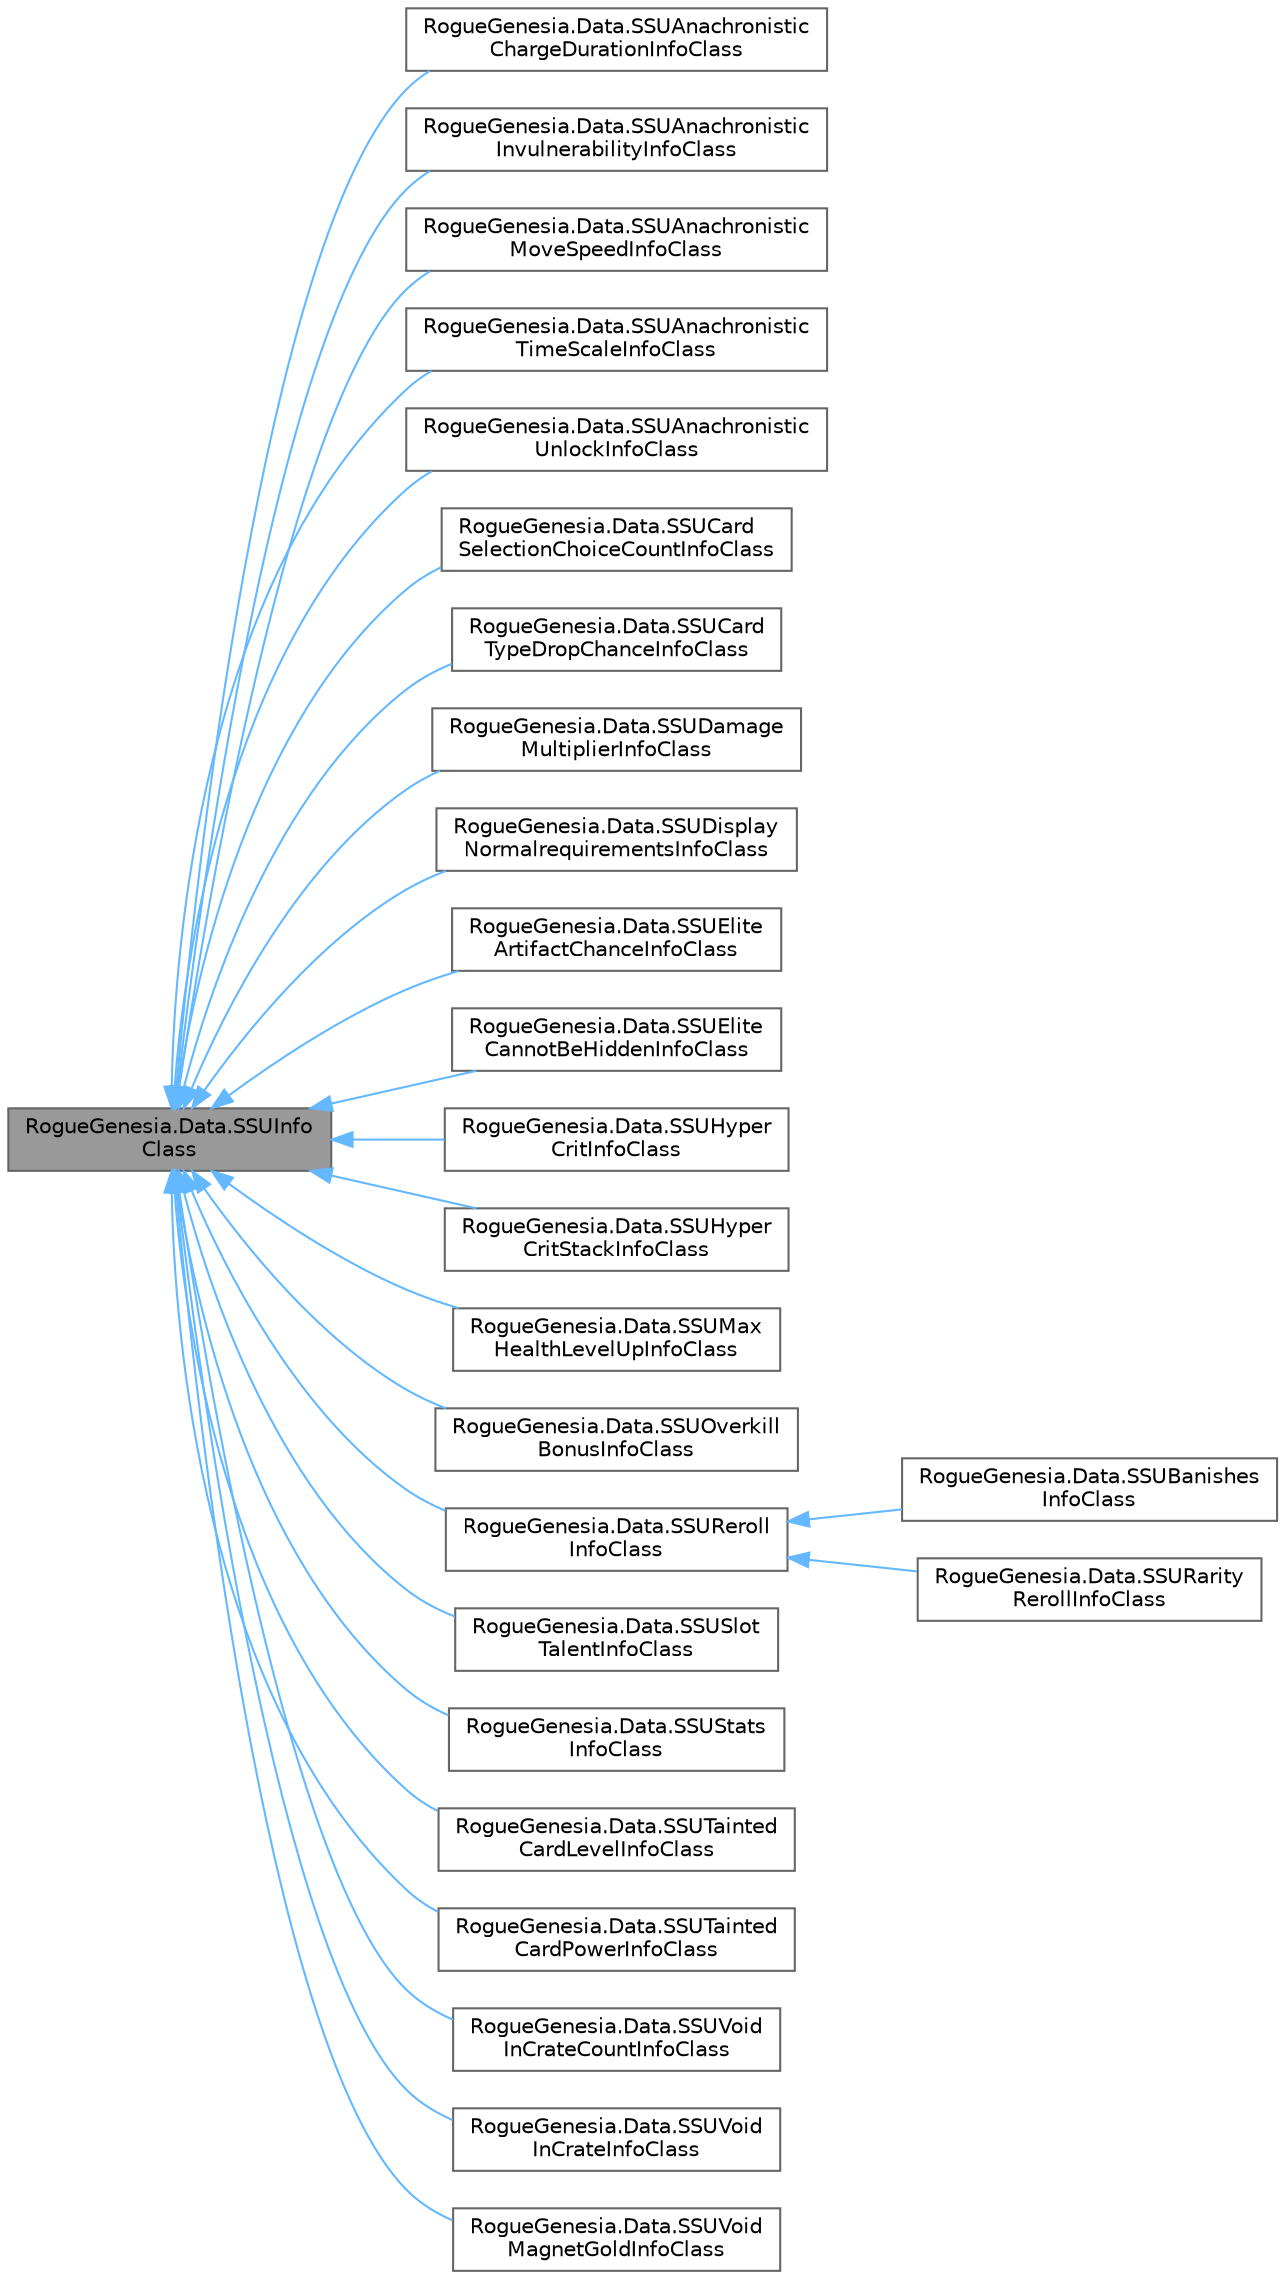 digraph "RogueGenesia.Data.SSUInfoClass"
{
 // LATEX_PDF_SIZE
  bgcolor="transparent";
  edge [fontname=Helvetica,fontsize=10,labelfontname=Helvetica,labelfontsize=10];
  node [fontname=Helvetica,fontsize=10,shape=box,height=0.2,width=0.4];
  rankdir="LR";
  Node1 [label="RogueGenesia.Data.SSUInfo\lClass",height=0.2,width=0.4,color="gray40", fillcolor="grey60", style="filled", fontcolor="black",tooltip=" "];
  Node1 -> Node2 [dir="back",color="steelblue1",style="solid"];
  Node2 [label="RogueGenesia.Data.SSUAnachronistic\lChargeDurationInfoClass",height=0.2,width=0.4,color="gray40", fillcolor="white", style="filled",URL="$class_rogue_genesia_1_1_data_1_1_s_s_u_anachronistic_charge_duration_info_class.html",tooltip=" "];
  Node1 -> Node3 [dir="back",color="steelblue1",style="solid"];
  Node3 [label="RogueGenesia.Data.SSUAnachronistic\lInvulnerabilityInfoClass",height=0.2,width=0.4,color="gray40", fillcolor="white", style="filled",URL="$class_rogue_genesia_1_1_data_1_1_s_s_u_anachronistic_invulnerability_info_class.html",tooltip=" "];
  Node1 -> Node4 [dir="back",color="steelblue1",style="solid"];
  Node4 [label="RogueGenesia.Data.SSUAnachronistic\lMoveSpeedInfoClass",height=0.2,width=0.4,color="gray40", fillcolor="white", style="filled",URL="$class_rogue_genesia_1_1_data_1_1_s_s_u_anachronistic_move_speed_info_class.html",tooltip=" "];
  Node1 -> Node5 [dir="back",color="steelblue1",style="solid"];
  Node5 [label="RogueGenesia.Data.SSUAnachronistic\lTimeScaleInfoClass",height=0.2,width=0.4,color="gray40", fillcolor="white", style="filled",URL="$class_rogue_genesia_1_1_data_1_1_s_s_u_anachronistic_time_scale_info_class.html",tooltip=" "];
  Node1 -> Node6 [dir="back",color="steelblue1",style="solid"];
  Node6 [label="RogueGenesia.Data.SSUAnachronistic\lUnlockInfoClass",height=0.2,width=0.4,color="gray40", fillcolor="white", style="filled",URL="$class_rogue_genesia_1_1_data_1_1_s_s_u_anachronistic_unlock_info_class.html",tooltip=" "];
  Node1 -> Node7 [dir="back",color="steelblue1",style="solid"];
  Node7 [label="RogueGenesia.Data.SSUCard\lSelectionChoiceCountInfoClass",height=0.2,width=0.4,color="gray40", fillcolor="white", style="filled",URL="$class_rogue_genesia_1_1_data_1_1_s_s_u_card_selection_choice_count_info_class.html",tooltip=" "];
  Node1 -> Node8 [dir="back",color="steelblue1",style="solid"];
  Node8 [label="RogueGenesia.Data.SSUCard\lTypeDropChanceInfoClass",height=0.2,width=0.4,color="gray40", fillcolor="white", style="filled",URL="$class_rogue_genesia_1_1_data_1_1_s_s_u_card_type_drop_chance_info_class.html",tooltip=" "];
  Node1 -> Node9 [dir="back",color="steelblue1",style="solid"];
  Node9 [label="RogueGenesia.Data.SSUDamage\lMultiplierInfoClass",height=0.2,width=0.4,color="gray40", fillcolor="white", style="filled",URL="$class_rogue_genesia_1_1_data_1_1_s_s_u_damage_multiplier_info_class.html",tooltip=" "];
  Node1 -> Node10 [dir="back",color="steelblue1",style="solid"];
  Node10 [label="RogueGenesia.Data.SSUDisplay\lNormalrequirementsInfoClass",height=0.2,width=0.4,color="gray40", fillcolor="white", style="filled",URL="$class_rogue_genesia_1_1_data_1_1_s_s_u_display_normalrequirements_info_class.html",tooltip=" "];
  Node1 -> Node11 [dir="back",color="steelblue1",style="solid"];
  Node11 [label="RogueGenesia.Data.SSUElite\lArtifactChanceInfoClass",height=0.2,width=0.4,color="gray40", fillcolor="white", style="filled",URL="$class_rogue_genesia_1_1_data_1_1_s_s_u_elite_artifact_chance_info_class.html",tooltip=" "];
  Node1 -> Node12 [dir="back",color="steelblue1",style="solid"];
  Node12 [label="RogueGenesia.Data.SSUElite\lCannotBeHiddenInfoClass",height=0.2,width=0.4,color="gray40", fillcolor="white", style="filled",URL="$class_rogue_genesia_1_1_data_1_1_s_s_u_elite_cannot_be_hidden_info_class.html",tooltip=" "];
  Node1 -> Node13 [dir="back",color="steelblue1",style="solid"];
  Node13 [label="RogueGenesia.Data.SSUHyper\lCritInfoClass",height=0.2,width=0.4,color="gray40", fillcolor="white", style="filled",URL="$class_rogue_genesia_1_1_data_1_1_s_s_u_hyper_crit_info_class.html",tooltip=" "];
  Node1 -> Node14 [dir="back",color="steelblue1",style="solid"];
  Node14 [label="RogueGenesia.Data.SSUHyper\lCritStackInfoClass",height=0.2,width=0.4,color="gray40", fillcolor="white", style="filled",URL="$class_rogue_genesia_1_1_data_1_1_s_s_u_hyper_crit_stack_info_class.html",tooltip=" "];
  Node1 -> Node15 [dir="back",color="steelblue1",style="solid"];
  Node15 [label="RogueGenesia.Data.SSUMax\lHealthLevelUpInfoClass",height=0.2,width=0.4,color="gray40", fillcolor="white", style="filled",URL="$class_rogue_genesia_1_1_data_1_1_s_s_u_max_health_level_up_info_class.html",tooltip=" "];
  Node1 -> Node16 [dir="back",color="steelblue1",style="solid"];
  Node16 [label="RogueGenesia.Data.SSUOverkill\lBonusInfoClass",height=0.2,width=0.4,color="gray40", fillcolor="white", style="filled",URL="$class_rogue_genesia_1_1_data_1_1_s_s_u_overkill_bonus_info_class.html",tooltip=" "];
  Node1 -> Node17 [dir="back",color="steelblue1",style="solid"];
  Node17 [label="RogueGenesia.Data.SSUReroll\lInfoClass",height=0.2,width=0.4,color="gray40", fillcolor="white", style="filled",URL="$class_rogue_genesia_1_1_data_1_1_s_s_u_reroll_info_class.html",tooltip=" "];
  Node17 -> Node18 [dir="back",color="steelblue1",style="solid"];
  Node18 [label="RogueGenesia.Data.SSUBanishes\lInfoClass",height=0.2,width=0.4,color="gray40", fillcolor="white", style="filled",URL="$class_rogue_genesia_1_1_data_1_1_s_s_u_banishes_info_class.html",tooltip=" "];
  Node17 -> Node19 [dir="back",color="steelblue1",style="solid"];
  Node19 [label="RogueGenesia.Data.SSURarity\lRerollInfoClass",height=0.2,width=0.4,color="gray40", fillcolor="white", style="filled",URL="$class_rogue_genesia_1_1_data_1_1_s_s_u_rarity_reroll_info_class.html",tooltip=" "];
  Node1 -> Node20 [dir="back",color="steelblue1",style="solid"];
  Node20 [label="RogueGenesia.Data.SSUSlot\lTalentInfoClass",height=0.2,width=0.4,color="gray40", fillcolor="white", style="filled",URL="$class_rogue_genesia_1_1_data_1_1_s_s_u_slot_talent_info_class.html",tooltip=" "];
  Node1 -> Node21 [dir="back",color="steelblue1",style="solid"];
  Node21 [label="RogueGenesia.Data.SSUStats\lInfoClass",height=0.2,width=0.4,color="gray40", fillcolor="white", style="filled",URL="$class_rogue_genesia_1_1_data_1_1_s_s_u_stats_info_class.html",tooltip=" "];
  Node1 -> Node22 [dir="back",color="steelblue1",style="solid"];
  Node22 [label="RogueGenesia.Data.SSUTainted\lCardLevelInfoClass",height=0.2,width=0.4,color="gray40", fillcolor="white", style="filled",URL="$class_rogue_genesia_1_1_data_1_1_s_s_u_tainted_card_level_info_class.html",tooltip=" "];
  Node1 -> Node23 [dir="back",color="steelblue1",style="solid"];
  Node23 [label="RogueGenesia.Data.SSUTainted\lCardPowerInfoClass",height=0.2,width=0.4,color="gray40", fillcolor="white", style="filled",URL="$class_rogue_genesia_1_1_data_1_1_s_s_u_tainted_card_power_info_class.html",tooltip=" "];
  Node1 -> Node24 [dir="back",color="steelblue1",style="solid"];
  Node24 [label="RogueGenesia.Data.SSUVoid\lInCrateCountInfoClass",height=0.2,width=0.4,color="gray40", fillcolor="white", style="filled",URL="$class_rogue_genesia_1_1_data_1_1_s_s_u_void_in_crate_count_info_class.html",tooltip=" "];
  Node1 -> Node25 [dir="back",color="steelblue1",style="solid"];
  Node25 [label="RogueGenesia.Data.SSUVoid\lInCrateInfoClass",height=0.2,width=0.4,color="gray40", fillcolor="white", style="filled",URL="$class_rogue_genesia_1_1_data_1_1_s_s_u_void_in_crate_info_class.html",tooltip=" "];
  Node1 -> Node26 [dir="back",color="steelblue1",style="solid"];
  Node26 [label="RogueGenesia.Data.SSUVoid\lMagnetGoldInfoClass",height=0.2,width=0.4,color="gray40", fillcolor="white", style="filled",URL="$class_rogue_genesia_1_1_data_1_1_s_s_u_void_magnet_gold_info_class.html",tooltip=" "];
}
